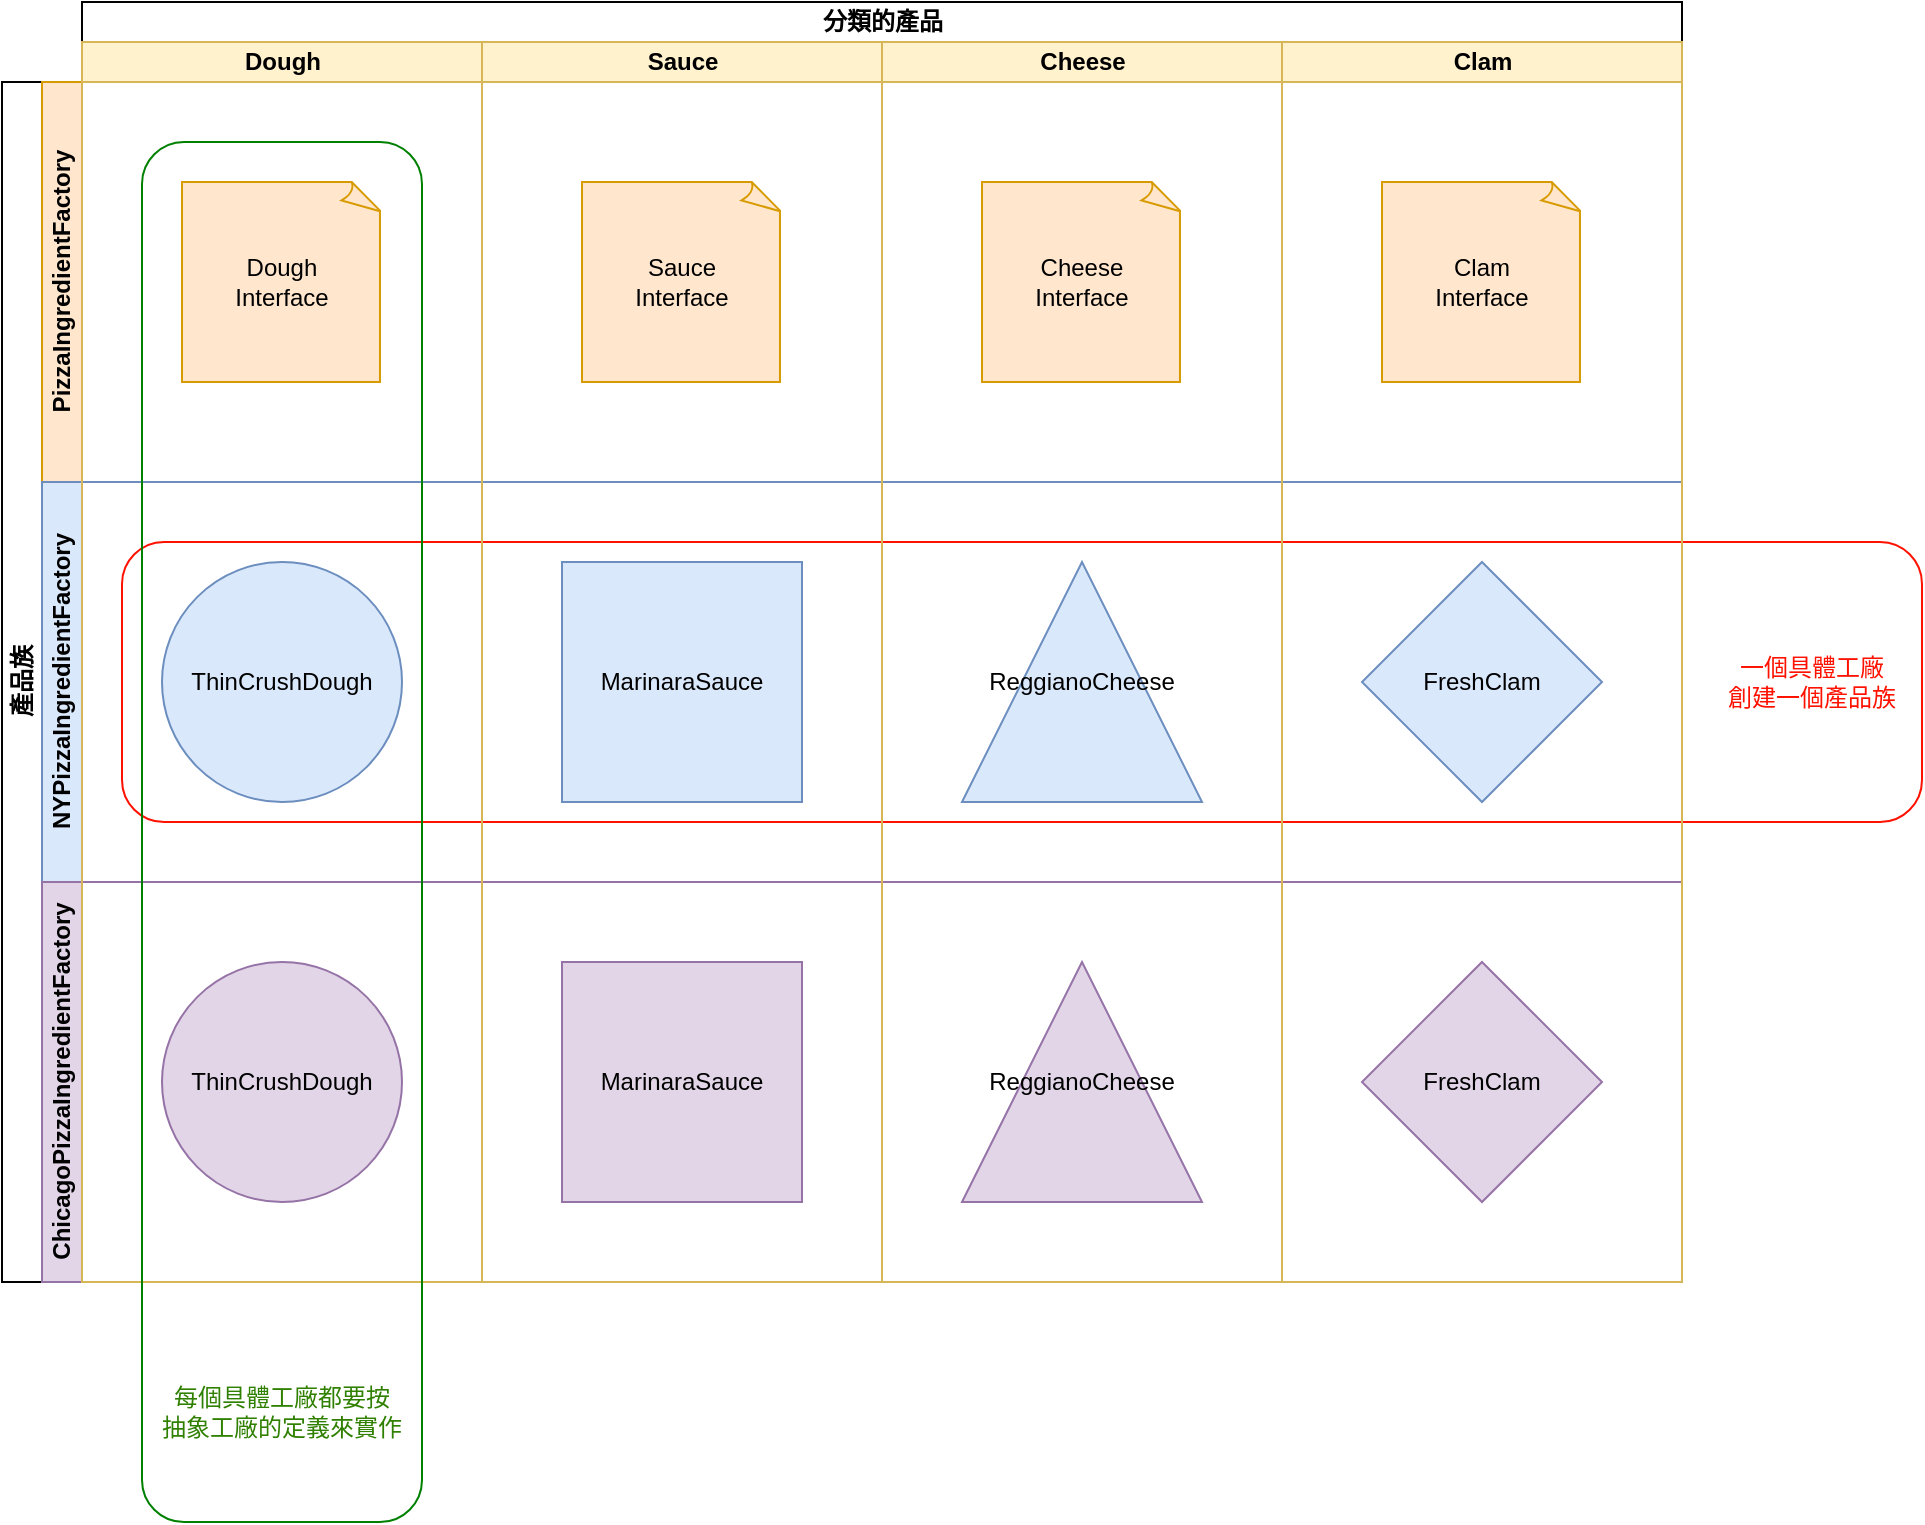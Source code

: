 <mxfile version="24.0.4" type="device">
  <diagram id="prtHgNgQTEPvFCAcTncT" name="Page-1">
    <mxGraphModel dx="1434" dy="836" grid="1" gridSize="10" guides="1" tooltips="1" connect="1" arrows="1" fold="1" page="1" pageScale="1" pageWidth="827" pageHeight="1169" math="0" shadow="0">
      <root>
        <mxCell id="0" />
        <mxCell id="1" parent="0" />
        <mxCell id="XuRoDqvD5nhlAqRnxEUf-37" value="" style="rounded=1;whiteSpace=wrap;html=1;fillColor=none;strokeColor=#FF1100;" vertex="1" parent="1">
          <mxGeometry x="180" y="350" width="900" height="140" as="geometry" />
        </mxCell>
        <mxCell id="dNxyNK7c78bLwvsdeMH5-19" value="產品族" style="swimlane;html=1;childLayout=stackLayout;resizeParent=1;resizeParentMax=0;horizontal=0;startSize=20;horizontalStack=0;" parent="1" vertex="1">
          <mxGeometry x="120" y="120" width="840" height="600" as="geometry" />
        </mxCell>
        <mxCell id="dNxyNK7c78bLwvsdeMH5-21" value="PizzaIngredientFactory" style="swimlane;html=1;startSize=20;horizontal=0;fillColor=#ffe6cc;strokeColor=#d79b00;" parent="dNxyNK7c78bLwvsdeMH5-19" vertex="1">
          <mxGeometry x="20" width="820" height="200" as="geometry" />
        </mxCell>
        <mxCell id="XuRoDqvD5nhlAqRnxEUf-19" value="NYPizzaIngredientFactory" style="swimlane;html=1;startSize=20;horizontal=0;fillColor=#dae8fc;strokeColor=#6c8ebf;" vertex="1" parent="dNxyNK7c78bLwvsdeMH5-19">
          <mxGeometry x="20" y="200" width="820" height="200" as="geometry" />
        </mxCell>
        <mxCell id="dNxyNK7c78bLwvsdeMH5-20" value="ChicagoPizzaIngredientFactory" style="swimlane;html=1;startSize=20;horizontal=0;fillColor=#e1d5e7;strokeColor=#9673a6;" parent="dNxyNK7c78bLwvsdeMH5-19" vertex="1">
          <mxGeometry x="20" y="400" width="820" height="200" as="geometry" />
        </mxCell>
        <mxCell id="XuRoDqvD5nhlAqRnxEUf-13" value="分類的產品" style="swimlane;childLayout=stackLayout;resizeParent=1;resizeParentMax=0;startSize=20;html=1;" vertex="1" parent="1">
          <mxGeometry x="160" y="80" width="800" height="640" as="geometry" />
        </mxCell>
        <mxCell id="XuRoDqvD5nhlAqRnxEUf-20" value="Dough" style="swimlane;startSize=20;html=1;fillColor=#fff2cc;strokeColor=#d6b656;" vertex="1" parent="XuRoDqvD5nhlAqRnxEUf-13">
          <mxGeometry y="20" width="200" height="620" as="geometry" />
        </mxCell>
        <mxCell id="XuRoDqvD5nhlAqRnxEUf-21" value="Dough&lt;br&gt;Interface" style="whiteSpace=wrap;html=1;shape=mxgraph.basic.document;fillColor=#ffe6cc;strokeColor=#d79b00;" vertex="1" parent="XuRoDqvD5nhlAqRnxEUf-20">
          <mxGeometry x="50" y="70" width="100" height="100" as="geometry" />
        </mxCell>
        <mxCell id="XuRoDqvD5nhlAqRnxEUf-25" value="ThinCrushDough" style="ellipse;whiteSpace=wrap;html=1;aspect=fixed;fillColor=#dae8fc;strokeColor=#6c8ebf;" vertex="1" parent="XuRoDqvD5nhlAqRnxEUf-20">
          <mxGeometry x="40" y="260" width="120" height="120" as="geometry" />
        </mxCell>
        <mxCell id="XuRoDqvD5nhlAqRnxEUf-15" value="Sauce" style="swimlane;startSize=20;html=1;fillColor=#fff2cc;strokeColor=#d6b656;" vertex="1" parent="XuRoDqvD5nhlAqRnxEUf-13">
          <mxGeometry x="200" y="20" width="200" height="620" as="geometry" />
        </mxCell>
        <mxCell id="XuRoDqvD5nhlAqRnxEUf-22" value="Sauce&lt;br&gt;Interface" style="whiteSpace=wrap;html=1;shape=mxgraph.basic.document;fillColor=#ffe6cc;strokeColor=#d79b00;" vertex="1" parent="XuRoDqvD5nhlAqRnxEUf-15">
          <mxGeometry x="50" y="70" width="100" height="100" as="geometry" />
        </mxCell>
        <mxCell id="XuRoDqvD5nhlAqRnxEUf-29" value="MarinaraSauce" style="whiteSpace=wrap;html=1;aspect=fixed;fillColor=#dae8fc;strokeColor=#6c8ebf;" vertex="1" parent="XuRoDqvD5nhlAqRnxEUf-15">
          <mxGeometry x="40" y="260" width="120" height="120" as="geometry" />
        </mxCell>
        <mxCell id="XuRoDqvD5nhlAqRnxEUf-16" value="Cheese" style="swimlane;startSize=20;html=1;fillColor=#fff2cc;strokeColor=#d6b656;" vertex="1" parent="XuRoDqvD5nhlAqRnxEUf-13">
          <mxGeometry x="400" y="20" width="200" height="620" as="geometry" />
        </mxCell>
        <mxCell id="XuRoDqvD5nhlAqRnxEUf-23" value="Cheese&lt;br&gt;Interface" style="whiteSpace=wrap;html=1;shape=mxgraph.basic.document;fillColor=#ffe6cc;strokeColor=#d79b00;" vertex="1" parent="XuRoDqvD5nhlAqRnxEUf-16">
          <mxGeometry x="50" y="70" width="100" height="100" as="geometry" />
        </mxCell>
        <mxCell id="XuRoDqvD5nhlAqRnxEUf-30" value="ReggianoCheese" style="triangle;whiteSpace=wrap;html=1;direction=north;fillColor=#dae8fc;strokeColor=#6c8ebf;" vertex="1" parent="XuRoDqvD5nhlAqRnxEUf-16">
          <mxGeometry x="40" y="260" width="120" height="120" as="geometry" />
        </mxCell>
        <mxCell id="XuRoDqvD5nhlAqRnxEUf-18" value="Clam" style="swimlane;startSize=20;html=1;fillColor=#fff2cc;strokeColor=#d6b656;" vertex="1" parent="XuRoDqvD5nhlAqRnxEUf-13">
          <mxGeometry x="600" y="20" width="200" height="620" as="geometry" />
        </mxCell>
        <mxCell id="XuRoDqvD5nhlAqRnxEUf-24" value="Clam&lt;br&gt;Interface" style="whiteSpace=wrap;html=1;shape=mxgraph.basic.document;fillColor=#ffe6cc;strokeColor=#d79b00;" vertex="1" parent="XuRoDqvD5nhlAqRnxEUf-18">
          <mxGeometry x="50" y="70" width="100" height="100" as="geometry" />
        </mxCell>
        <mxCell id="XuRoDqvD5nhlAqRnxEUf-31" value="FreshClam" style="rhombus;whiteSpace=wrap;html=1;fillColor=#dae8fc;strokeColor=#6c8ebf;" vertex="1" parent="XuRoDqvD5nhlAqRnxEUf-18">
          <mxGeometry x="40" y="260" width="120" height="120" as="geometry" />
        </mxCell>
        <mxCell id="XuRoDqvD5nhlAqRnxEUf-32" value="ThinCrushDough" style="ellipse;whiteSpace=wrap;html=1;aspect=fixed;fillColor=#e1d5e7;strokeColor=#9673a6;" vertex="1" parent="1">
          <mxGeometry x="200" y="560" width="120" height="120" as="geometry" />
        </mxCell>
        <mxCell id="XuRoDqvD5nhlAqRnxEUf-33" value="MarinaraSauce" style="whiteSpace=wrap;html=1;aspect=fixed;fillColor=#e1d5e7;strokeColor=#9673a6;" vertex="1" parent="1">
          <mxGeometry x="400" y="560" width="120" height="120" as="geometry" />
        </mxCell>
        <mxCell id="XuRoDqvD5nhlAqRnxEUf-34" value="ReggianoCheese" style="triangle;whiteSpace=wrap;html=1;direction=north;fillColor=#e1d5e7;strokeColor=#9673a6;" vertex="1" parent="1">
          <mxGeometry x="600" y="560" width="120" height="120" as="geometry" />
        </mxCell>
        <mxCell id="XuRoDqvD5nhlAqRnxEUf-35" value="FreshClam" style="rhombus;whiteSpace=wrap;html=1;fillColor=#e1d5e7;strokeColor=#9673a6;" vertex="1" parent="1">
          <mxGeometry x="800" y="560" width="120" height="120" as="geometry" />
        </mxCell>
        <mxCell id="XuRoDqvD5nhlAqRnxEUf-40" value="一個具體工廠&lt;br&gt;創建一個產品族" style="text;html=1;align=center;verticalAlign=middle;whiteSpace=wrap;rounded=0;fontColor=#FF1100;" vertex="1" parent="1">
          <mxGeometry x="980" y="405" width="90" height="30" as="geometry" />
        </mxCell>
        <mxCell id="XuRoDqvD5nhlAqRnxEUf-41" value="" style="rounded=1;whiteSpace=wrap;html=1;fillColor=none;strokeColor=#008000;" vertex="1" parent="1">
          <mxGeometry x="190" y="150" width="140" height="690" as="geometry" />
        </mxCell>
        <mxCell id="XuRoDqvD5nhlAqRnxEUf-42" value="每個具體工廠都要按&lt;br&gt;抽象工廠的定義來實作" style="text;html=1;align=center;verticalAlign=middle;whiteSpace=wrap;rounded=0;fontColor=#2f8000;" vertex="1" parent="1">
          <mxGeometry x="190" y="770" width="140" height="30" as="geometry" />
        </mxCell>
      </root>
    </mxGraphModel>
  </diagram>
</mxfile>
